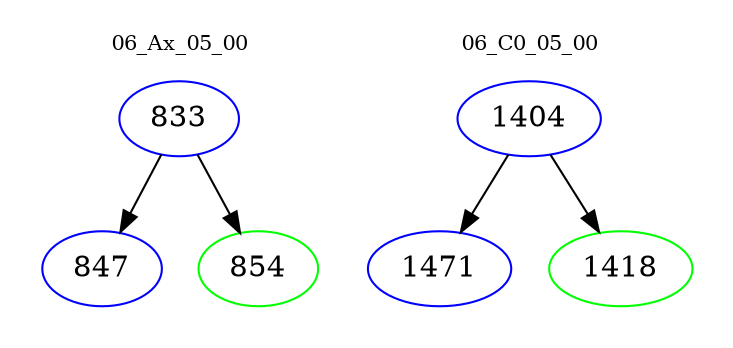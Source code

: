 digraph{
subgraph cluster_0 {
color = white
label = "06_Ax_05_00";
fontsize=10;
T0_833 [label="833", color="blue"]
T0_833 -> T0_847 [color="black"]
T0_847 [label="847", color="blue"]
T0_833 -> T0_854 [color="black"]
T0_854 [label="854", color="green"]
}
subgraph cluster_1 {
color = white
label = "06_C0_05_00";
fontsize=10;
T1_1404 [label="1404", color="blue"]
T1_1404 -> T1_1471 [color="black"]
T1_1471 [label="1471", color="blue"]
T1_1404 -> T1_1418 [color="black"]
T1_1418 [label="1418", color="green"]
}
}
